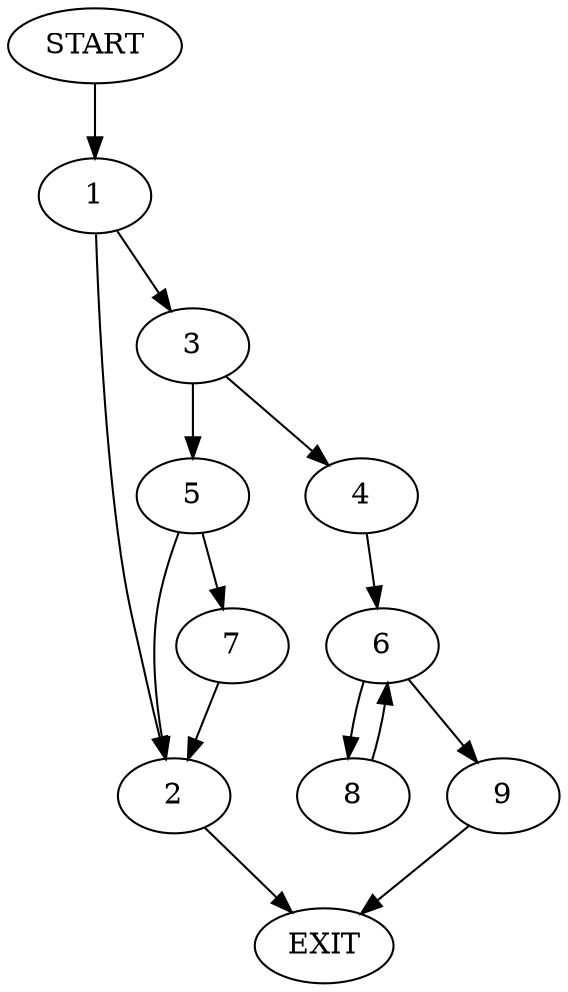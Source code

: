 digraph {
0 [label="START"]
10 [label="EXIT"]
0 -> 1
1 -> 2
1 -> 3
2 -> 10
3 -> 4
3 -> 5
4 -> 6
5 -> 7
5 -> 2
6 -> 8
6 -> 9
8 -> 6
9 -> 10
7 -> 2
}
